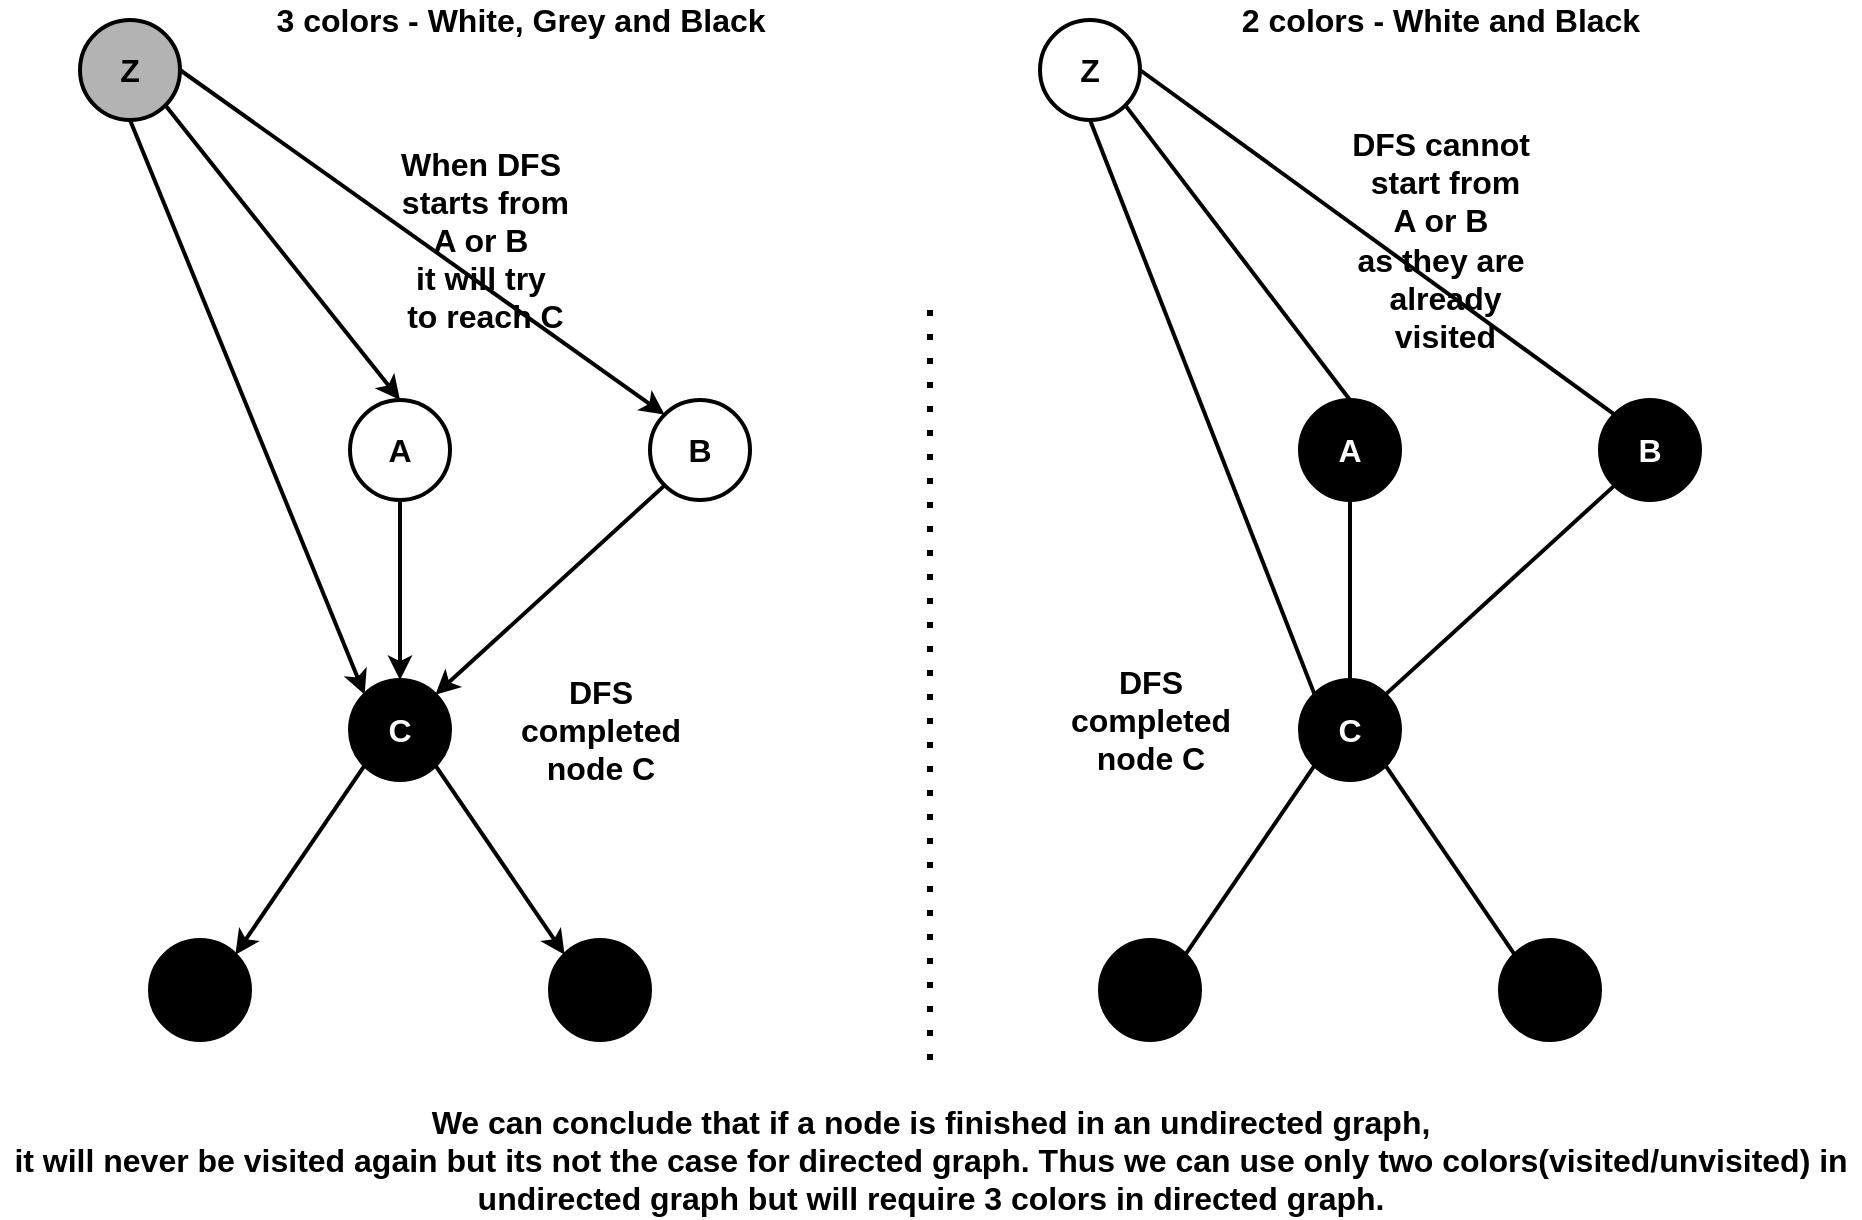 <mxfile version="14.6.13" type="device"><diagram id="aVCp5ooOfKDUrGmrvbIB" name="Page-1"><mxGraphModel dx="1102" dy="1000" grid="1" gridSize="10" guides="1" tooltips="1" connect="1" arrows="1" fold="1" page="1" pageScale="1" pageWidth="1169" pageHeight="827" math="0" shadow="0"><root><mxCell id="0"/><mxCell id="1" parent="0"/><mxCell id="Tgt1_6ztfNjUDIZTHUl0-1" value="&lt;b&gt;&lt;font style=&quot;font-size: 16px&quot; color=&quot;#ffffff&quot;&gt;C&lt;/font&gt;&lt;/b&gt;" style="ellipse;whiteSpace=wrap;html=1;aspect=fixed;strokeWidth=2;fillColor=#000000;" vertex="1" parent="1"><mxGeometry x="315" y="400" width="50" height="50" as="geometry"/></mxCell><mxCell id="Tgt1_6ztfNjUDIZTHUl0-2" value="" style="ellipse;whiteSpace=wrap;html=1;aspect=fixed;strokeWidth=2;fillColor=#000000;" vertex="1" parent="1"><mxGeometry x="215" y="530" width="50" height="50" as="geometry"/></mxCell><mxCell id="Tgt1_6ztfNjUDIZTHUl0-3" value="" style="ellipse;whiteSpace=wrap;html=1;aspect=fixed;strokeWidth=2;fillColor=#000000;" vertex="1" parent="1"><mxGeometry x="415" y="530" width="50" height="50" as="geometry"/></mxCell><mxCell id="Tgt1_6ztfNjUDIZTHUl0-4" value="&lt;font style=&quot;font-size: 16px&quot;&gt;&lt;b&gt;A&lt;/b&gt;&lt;/font&gt;" style="ellipse;whiteSpace=wrap;html=1;aspect=fixed;strokeWidth=2;" vertex="1" parent="1"><mxGeometry x="315" y="260" width="50" height="50" as="geometry"/></mxCell><mxCell id="Tgt1_6ztfNjUDIZTHUl0-5" value="&lt;b&gt;&lt;font style=&quot;font-size: 16px&quot;&gt;B&lt;/font&gt;&lt;/b&gt;" style="ellipse;whiteSpace=wrap;html=1;aspect=fixed;strokeWidth=2;" vertex="1" parent="1"><mxGeometry x="465" y="260" width="50" height="50" as="geometry"/></mxCell><mxCell id="Tgt1_6ztfNjUDIZTHUl0-6" value="" style="endArrow=classic;html=1;exitX=0;exitY=1;exitDx=0;exitDy=0;entryX=1;entryY=0;entryDx=0;entryDy=0;strokeWidth=2;" edge="1" parent="1" source="Tgt1_6ztfNjUDIZTHUl0-1" target="Tgt1_6ztfNjUDIZTHUl0-2"><mxGeometry width="50" height="50" relative="1" as="geometry"><mxPoint x="545" y="700" as="sourcePoint"/><mxPoint x="595" y="650" as="targetPoint"/></mxGeometry></mxCell><mxCell id="Tgt1_6ztfNjUDIZTHUl0-7" value="" style="endArrow=classic;html=1;exitX=1;exitY=1;exitDx=0;exitDy=0;entryX=0;entryY=0;entryDx=0;entryDy=0;strokeWidth=2;" edge="1" parent="1" source="Tgt1_6ztfNjUDIZTHUl0-1" target="Tgt1_6ztfNjUDIZTHUl0-3"><mxGeometry width="50" height="50" relative="1" as="geometry"><mxPoint x="332.322" y="452.678" as="sourcePoint"/><mxPoint x="257.678" y="547.322" as="targetPoint"/></mxGeometry></mxCell><mxCell id="Tgt1_6ztfNjUDIZTHUl0-8" value="" style="endArrow=classic;html=1;exitX=0.5;exitY=1;exitDx=0;exitDy=0;entryX=0.5;entryY=0;entryDx=0;entryDy=0;strokeWidth=2;" edge="1" parent="1" source="Tgt1_6ztfNjUDIZTHUl0-4" target="Tgt1_6ztfNjUDIZTHUl0-1"><mxGeometry width="50" height="50" relative="1" as="geometry"><mxPoint x="367.678" y="452.678" as="sourcePoint"/><mxPoint x="432.322" y="547.322" as="targetPoint"/></mxGeometry></mxCell><mxCell id="Tgt1_6ztfNjUDIZTHUl0-9" value="" style="endArrow=classic;html=1;exitX=0;exitY=1;exitDx=0;exitDy=0;entryX=1;entryY=0;entryDx=0;entryDy=0;strokeWidth=2;" edge="1" parent="1" source="Tgt1_6ztfNjUDIZTHUl0-5" target="Tgt1_6ztfNjUDIZTHUl0-1"><mxGeometry width="50" height="50" relative="1" as="geometry"><mxPoint x="350" y="320" as="sourcePoint"/><mxPoint x="350" y="410" as="targetPoint"/></mxGeometry></mxCell><mxCell id="Tgt1_6ztfNjUDIZTHUl0-10" value="&lt;font style=&quot;font-size: 16px&quot;&gt;&lt;b&gt;DFS &lt;br&gt;completed &lt;br&gt;node C&lt;br&gt;&lt;/b&gt;&lt;/font&gt;" style="text;html=1;align=center;verticalAlign=middle;resizable=0;points=[];autosize=1;strokeColor=none;" vertex="1" parent="1"><mxGeometry x="390" y="400" width="100" height="50" as="geometry"/></mxCell><mxCell id="Tgt1_6ztfNjUDIZTHUl0-11" value="&lt;span style=&quot;font-size: 16px&quot;&gt;&lt;b&gt;When DFS&lt;br&gt;&amp;nbsp;starts from &lt;br&gt;A or B &lt;br&gt;it will try&lt;br&gt;&amp;nbsp;to reach C&lt;/b&gt;&lt;/span&gt;" style="text;html=1;align=center;verticalAlign=middle;resizable=0;points=[];autosize=1;strokeColor=none;" vertex="1" parent="1"><mxGeometry x="330" y="140" width="100" height="80" as="geometry"/></mxCell><mxCell id="Tgt1_6ztfNjUDIZTHUl0-12" value="" style="endArrow=none;dashed=1;html=1;dashPattern=1 3;strokeWidth=3;" edge="1" parent="1"><mxGeometry width="50" height="50" relative="1" as="geometry"><mxPoint x="605" y="590" as="sourcePoint"/><mxPoint x="605" y="210" as="targetPoint"/></mxGeometry></mxCell><mxCell id="Tgt1_6ztfNjUDIZTHUl0-13" value="&lt;b&gt;&lt;font style=&quot;font-size: 16px&quot; color=&quot;#ffffff&quot;&gt;C&lt;/font&gt;&lt;/b&gt;" style="ellipse;whiteSpace=wrap;html=1;aspect=fixed;strokeWidth=2;fillColor=#000000;" vertex="1" parent="1"><mxGeometry x="790" y="400" width="50" height="50" as="geometry"/></mxCell><mxCell id="Tgt1_6ztfNjUDIZTHUl0-14" value="" style="ellipse;whiteSpace=wrap;html=1;aspect=fixed;strokeWidth=2;fillColor=#000000;" vertex="1" parent="1"><mxGeometry x="690" y="530" width="50" height="50" as="geometry"/></mxCell><mxCell id="Tgt1_6ztfNjUDIZTHUl0-15" value="" style="ellipse;whiteSpace=wrap;html=1;aspect=fixed;strokeWidth=2;fillColor=#000000;" vertex="1" parent="1"><mxGeometry x="890" y="530" width="50" height="50" as="geometry"/></mxCell><mxCell id="Tgt1_6ztfNjUDIZTHUl0-16" value="&lt;font style=&quot;font-size: 16px&quot; color=&quot;#ffffff&quot;&gt;&lt;b&gt;A&lt;/b&gt;&lt;/font&gt;" style="ellipse;whiteSpace=wrap;html=1;aspect=fixed;strokeWidth=2;fillColor=#000000;" vertex="1" parent="1"><mxGeometry x="790" y="260" width="50" height="50" as="geometry"/></mxCell><mxCell id="Tgt1_6ztfNjUDIZTHUl0-17" value="&lt;b&gt;&lt;font style=&quot;font-size: 16px&quot; color=&quot;#ffffff&quot;&gt;B&lt;/font&gt;&lt;/b&gt;" style="ellipse;whiteSpace=wrap;html=1;aspect=fixed;strokeWidth=2;fillColor=#000000;" vertex="1" parent="1"><mxGeometry x="940" y="260" width="50" height="50" as="geometry"/></mxCell><mxCell id="Tgt1_6ztfNjUDIZTHUl0-18" value="" style="endArrow=none;html=1;exitX=0;exitY=1;exitDx=0;exitDy=0;entryX=1;entryY=0;entryDx=0;entryDy=0;strokeWidth=2;endFill=0;" edge="1" parent="1" source="Tgt1_6ztfNjUDIZTHUl0-13" target="Tgt1_6ztfNjUDIZTHUl0-14"><mxGeometry width="50" height="50" relative="1" as="geometry"><mxPoint x="1020" y="700" as="sourcePoint"/><mxPoint x="1070" y="650" as="targetPoint"/></mxGeometry></mxCell><mxCell id="Tgt1_6ztfNjUDIZTHUl0-19" value="" style="endArrow=none;html=1;exitX=1;exitY=1;exitDx=0;exitDy=0;entryX=0;entryY=0;entryDx=0;entryDy=0;strokeWidth=2;endFill=0;" edge="1" parent="1" source="Tgt1_6ztfNjUDIZTHUl0-13" target="Tgt1_6ztfNjUDIZTHUl0-15"><mxGeometry width="50" height="50" relative="1" as="geometry"><mxPoint x="807.322" y="452.678" as="sourcePoint"/><mxPoint x="732.678" y="547.322" as="targetPoint"/></mxGeometry></mxCell><mxCell id="Tgt1_6ztfNjUDIZTHUl0-20" value="" style="endArrow=none;html=1;exitX=0.5;exitY=1;exitDx=0;exitDy=0;entryX=0.5;entryY=0;entryDx=0;entryDy=0;strokeWidth=2;endFill=0;" edge="1" parent="1" source="Tgt1_6ztfNjUDIZTHUl0-16" target="Tgt1_6ztfNjUDIZTHUl0-13"><mxGeometry width="50" height="50" relative="1" as="geometry"><mxPoint x="842.678" y="452.678" as="sourcePoint"/><mxPoint x="907.322" y="547.322" as="targetPoint"/></mxGeometry></mxCell><mxCell id="Tgt1_6ztfNjUDIZTHUl0-21" value="" style="endArrow=none;html=1;exitX=0;exitY=1;exitDx=0;exitDy=0;entryX=1;entryY=0;entryDx=0;entryDy=0;strokeWidth=2;endFill=0;" edge="1" parent="1" source="Tgt1_6ztfNjUDIZTHUl0-17" target="Tgt1_6ztfNjUDIZTHUl0-13"><mxGeometry width="50" height="50" relative="1" as="geometry"><mxPoint x="825" y="320" as="sourcePoint"/><mxPoint x="825" y="410" as="targetPoint"/></mxGeometry></mxCell><mxCell id="Tgt1_6ztfNjUDIZTHUl0-22" value="&lt;font style=&quot;font-size: 16px&quot;&gt;&lt;b&gt;DFS &lt;br&gt;completed &lt;br&gt;node C&lt;br&gt;&lt;/b&gt;&lt;/font&gt;" style="text;html=1;align=center;verticalAlign=middle;resizable=0;points=[];autosize=1;strokeColor=none;" vertex="1" parent="1"><mxGeometry x="665" y="395" width="100" height="50" as="geometry"/></mxCell><mxCell id="Tgt1_6ztfNjUDIZTHUl0-23" value="&lt;span style=&quot;font-size: 16px&quot;&gt;&lt;b&gt;DFS cannot&lt;br&gt;&amp;nbsp;start from &lt;br&gt;A or B &lt;br&gt;as they are&lt;br&gt;&amp;nbsp;already&lt;br&gt;&amp;nbsp;visited&lt;br&gt;&lt;/b&gt;&lt;/span&gt;" style="text;html=1;align=center;verticalAlign=middle;resizable=0;points=[];autosize=1;strokeColor=none;" vertex="1" parent="1"><mxGeometry x="810" y="130" width="100" height="100" as="geometry"/></mxCell><mxCell id="Tgt1_6ztfNjUDIZTHUl0-24" value="&lt;font style=&quot;font-size: 16px&quot;&gt;&lt;b&gt;We can conclude that if a node is finished in an undirected graph, &lt;br&gt;it will never be visited again but its not the case for directed graph. Thus we can use only two colors(visited/unvisited) in &lt;br&gt;undirected graph&amp;nbsp;but will require 3 colors in directed graph.&lt;/b&gt;&lt;/font&gt;" style="text;html=1;align=center;verticalAlign=middle;resizable=0;points=[];autosize=1;strokeColor=none;" vertex="1" parent="1"><mxGeometry x="140" y="615" width="930" height="50" as="geometry"/></mxCell><mxCell id="Tgt1_6ztfNjUDIZTHUl0-25" value="&lt;b&gt;&lt;font style=&quot;font-size: 16px&quot;&gt;Z&lt;/font&gt;&lt;/b&gt;" style="ellipse;whiteSpace=wrap;html=1;aspect=fixed;strokeWidth=2;fillColor=#B3B3B3;" vertex="1" parent="1"><mxGeometry x="180" y="70" width="50" height="50" as="geometry"/></mxCell><mxCell id="Tgt1_6ztfNjUDIZTHUl0-26" value="" style="endArrow=classic;html=1;exitX=0.5;exitY=1;exitDx=0;exitDy=0;entryX=0;entryY=0;entryDx=0;entryDy=0;strokeWidth=2;" edge="1" parent="1" source="Tgt1_6ztfNjUDIZTHUl0-25" target="Tgt1_6ztfNjUDIZTHUl0-1"><mxGeometry width="50" height="50" relative="1" as="geometry"><mxPoint x="350" y="320" as="sourcePoint"/><mxPoint x="350" y="410" as="targetPoint"/></mxGeometry></mxCell><mxCell id="Tgt1_6ztfNjUDIZTHUl0-27" value="" style="endArrow=classic;html=1;exitX=1;exitY=1;exitDx=0;exitDy=0;entryX=0.5;entryY=0;entryDx=0;entryDy=0;strokeWidth=2;" edge="1" parent="1" source="Tgt1_6ztfNjUDIZTHUl0-25" target="Tgt1_6ztfNjUDIZTHUl0-4"><mxGeometry width="50" height="50" relative="1" as="geometry"><mxPoint x="350" y="320" as="sourcePoint"/><mxPoint x="350" y="410" as="targetPoint"/></mxGeometry></mxCell><mxCell id="Tgt1_6ztfNjUDIZTHUl0-28" value="" style="endArrow=classic;html=1;exitX=1;exitY=0.5;exitDx=0;exitDy=0;entryX=0;entryY=0;entryDx=0;entryDy=0;strokeWidth=2;" edge="1" parent="1" source="Tgt1_6ztfNjUDIZTHUl0-25" target="Tgt1_6ztfNjUDIZTHUl0-5"><mxGeometry width="50" height="50" relative="1" as="geometry"><mxPoint x="232.678" y="122.678" as="sourcePoint"/><mxPoint x="350" y="270" as="targetPoint"/></mxGeometry></mxCell><mxCell id="Tgt1_6ztfNjUDIZTHUl0-29" value="&lt;b&gt;&lt;font style=&quot;font-size: 16px&quot;&gt;Z&lt;/font&gt;&lt;/b&gt;" style="ellipse;whiteSpace=wrap;html=1;aspect=fixed;strokeWidth=2;fillColor=#FFFFFF;" vertex="1" parent="1"><mxGeometry x="660" y="70" width="50" height="50" as="geometry"/></mxCell><mxCell id="Tgt1_6ztfNjUDIZTHUl0-30" value="" style="endArrow=none;html=1;exitX=0.5;exitY=1;exitDx=0;exitDy=0;entryX=0;entryY=0;entryDx=0;entryDy=0;strokeWidth=2;endFill=0;" edge="1" parent="1" source="Tgt1_6ztfNjUDIZTHUl0-29" target="Tgt1_6ztfNjUDIZTHUl0-13"><mxGeometry width="50" height="50" relative="1" as="geometry"><mxPoint x="665" y="120" as="sourcePoint"/><mxPoint x="782.322" y="407.322" as="targetPoint"/></mxGeometry></mxCell><mxCell id="Tgt1_6ztfNjUDIZTHUl0-31" value="" style="endArrow=none;html=1;exitX=1;exitY=1;exitDx=0;exitDy=0;entryX=0.5;entryY=0;entryDx=0;entryDy=0;strokeWidth=2;endFill=0;" edge="1" parent="1" source="Tgt1_6ztfNjUDIZTHUl0-29" target="Tgt1_6ztfNjUDIZTHUl0-16"><mxGeometry width="50" height="50" relative="1" as="geometry"><mxPoint x="756.338" y="112.678" as="sourcePoint"/><mxPoint x="873.66" y="260" as="targetPoint"/></mxGeometry></mxCell><mxCell id="Tgt1_6ztfNjUDIZTHUl0-32" value="" style="endArrow=none;html=1;exitX=1;exitY=0.5;exitDx=0;exitDy=0;entryX=0;entryY=0;entryDx=0;entryDy=0;strokeWidth=2;endFill=0;" edge="1" parent="1" source="Tgt1_6ztfNjUDIZTHUl0-29" target="Tgt1_6ztfNjUDIZTHUl0-17"><mxGeometry width="50" height="50" relative="1" as="geometry"><mxPoint x="712.678" y="122.678" as="sourcePoint"/><mxPoint x="825" y="270" as="targetPoint"/></mxGeometry></mxCell><mxCell id="Tgt1_6ztfNjUDIZTHUl0-33" value="&lt;span style=&quot;font-size: 16px&quot;&gt;&lt;b&gt;3 colors - White, Grey and Black&lt;/b&gt;&lt;/span&gt;" style="text;html=1;align=center;verticalAlign=middle;resizable=0;points=[];autosize=1;strokeColor=none;" vertex="1" parent="1"><mxGeometry x="270" y="60" width="260" height="20" as="geometry"/></mxCell><mxCell id="Tgt1_6ztfNjUDIZTHUl0-34" value="&lt;b style=&quot;font-size: 16px&quot;&gt;2 colors - White and Black&lt;/b&gt;" style="text;html=1;align=center;verticalAlign=middle;resizable=0;points=[];autosize=1;strokeColor=none;" vertex="1" parent="1"><mxGeometry x="755" y="60" width="210" height="20" as="geometry"/></mxCell></root></mxGraphModel></diagram></mxfile>